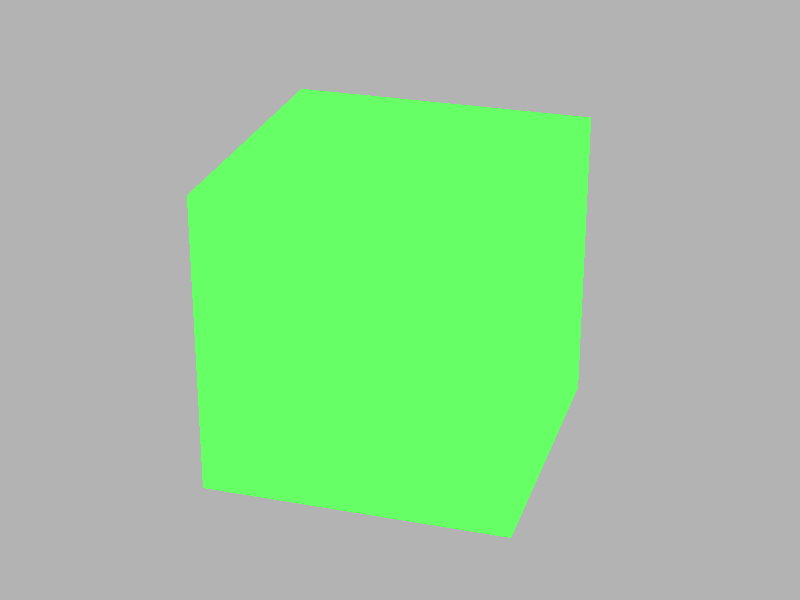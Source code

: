 camera {
	location <3, 5, -10>
	direction 3*z
	look_at 0
}

background { rgb .7 }

light_source { <3, 5, -10> color rgb .6 }

light_source { <-5, 7, -10> color rgb 1 }

box {
	<-1, -1, -1>, <1, 1, 1>
	hollow
	pigment { color rgbt<.4, 1, .4, .8> }
}
